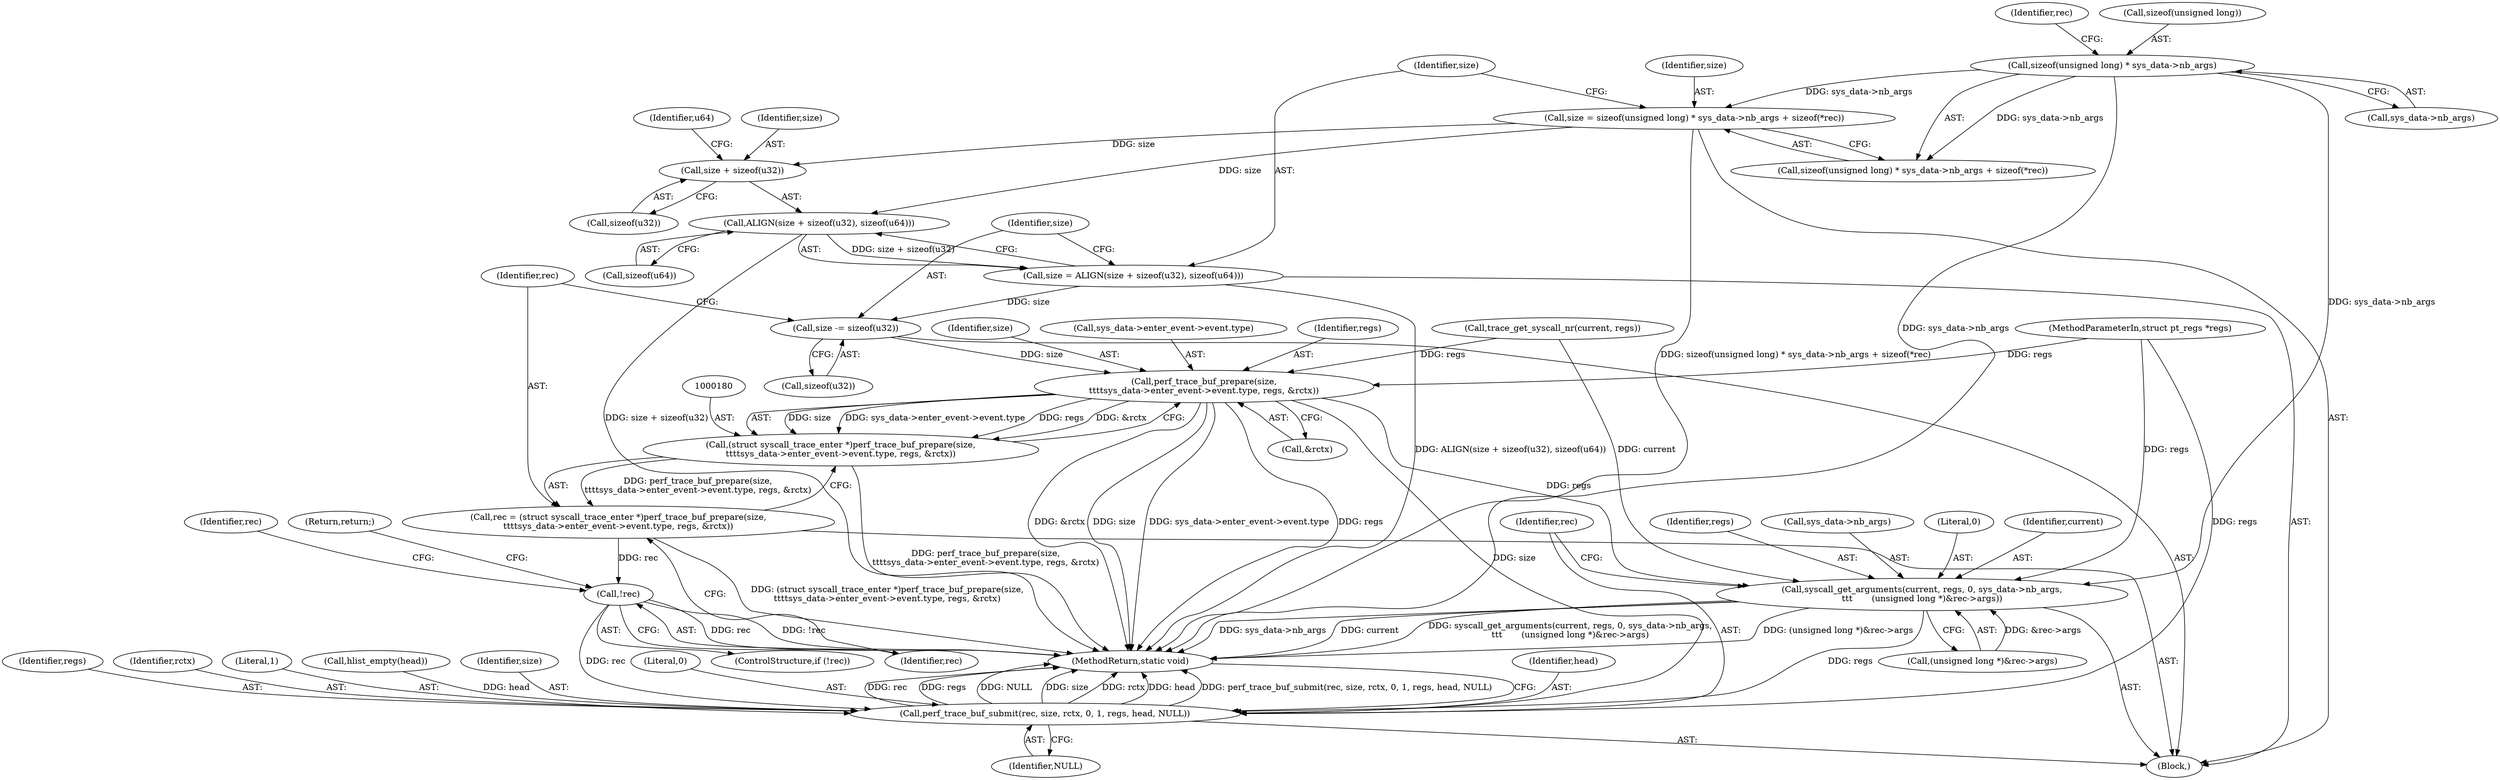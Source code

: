 digraph "0_linux_086ba77a6db00ed858ff07451bedee197df868c9_1@API" {
"1000152" [label="(Call,size = sizeof(unsigned long) * sys_data->nb_args + sizeof(*rec))"];
"1000155" [label="(Call,sizeof(unsigned long) * sys_data->nb_args)"];
"1000166" [label="(Call,ALIGN(size + sizeof(u32), sizeof(u64)))"];
"1000164" [label="(Call,size = ALIGN(size + sizeof(u32), sizeof(u64)))"];
"1000173" [label="(Call,size -= sizeof(u32))"];
"1000181" [label="(Call,perf_trace_buf_prepare(size,\n\t\t\t\tsys_data->enter_event->event.type, regs, &rctx))"];
"1000179" [label="(Call,(struct syscall_trace_enter *)perf_trace_buf_prepare(size,\n\t\t\t\tsys_data->enter_event->event.type, regs, &rctx))"];
"1000177" [label="(Call,rec = (struct syscall_trace_enter *)perf_trace_buf_prepare(size,\n\t\t\t\tsys_data->enter_event->event.type, regs, &rctx))"];
"1000194" [label="(Call,!rec)"];
"1000215" [label="(Call,perf_trace_buf_submit(rec, size, rctx, 0, 1, regs, head, NULL))"];
"1000202" [label="(Call,syscall_get_arguments(current, regs, 0, sys_data->nb_args,\n\t\t\t       (unsigned long *)&rec->args))"];
"1000167" [label="(Call,size + sizeof(u32))"];
"1000105" [label="(Block,)"];
"1000178" [label="(Identifier,rec)"];
"1000219" [label="(Literal,0)"];
"1000171" [label="(Call,sizeof(u64))"];
"1000195" [label="(Identifier,rec)"];
"1000202" [label="(Call,syscall_get_arguments(current, regs, 0, sys_data->nb_args,\n\t\t\t       (unsigned long *)&rec->args))"];
"1000216" [label="(Identifier,rec)"];
"1000163" [label="(Identifier,rec)"];
"1000191" [label="(Call,&rctx)"];
"1000169" [label="(Call,sizeof(u32))"];
"1000164" [label="(Call,size = ALIGN(size + sizeof(u32), sizeof(u64)))"];
"1000152" [label="(Call,size = sizeof(unsigned long) * sys_data->nb_args + sizeof(*rec))"];
"1000222" [label="(Identifier,head)"];
"1000166" [label="(Call,ALIGN(size + sizeof(u32), sizeof(u64)))"];
"1000182" [label="(Identifier,size)"];
"1000224" [label="(MethodReturn,static void)"];
"1000156" [label="(Call,sizeof(unsigned long))"];
"1000221" [label="(Identifier,regs)"];
"1000196" [label="(Return,return;)"];
"1000209" [label="(Call,(unsigned long *)&rec->args)"];
"1000153" [label="(Identifier,size)"];
"1000165" [label="(Identifier,size)"];
"1000174" [label="(Identifier,size)"];
"1000204" [label="(Identifier,regs)"];
"1000206" [label="(Call,sys_data->nb_args)"];
"1000205" [label="(Literal,0)"];
"1000218" [label="(Identifier,rctx)"];
"1000194" [label="(Call,!rec)"];
"1000215" [label="(Call,perf_trace_buf_submit(rec, size, rctx, 0, 1, regs, head, NULL))"];
"1000183" [label="(Call,sys_data->enter_event->event.type)"];
"1000220" [label="(Literal,1)"];
"1000179" [label="(Call,(struct syscall_trace_enter *)perf_trace_buf_prepare(size,\n\t\t\t\tsys_data->enter_event->event.type, regs, &rctx))"];
"1000173" [label="(Call,size -= sizeof(u32))"];
"1000167" [label="(Call,size + sizeof(u32))"];
"1000155" [label="(Call,sizeof(unsigned long) * sys_data->nb_args)"];
"1000203" [label="(Identifier,current)"];
"1000181" [label="(Call,perf_trace_buf_prepare(size,\n\t\t\t\tsys_data->enter_event->event.type, regs, &rctx))"];
"1000190" [label="(Identifier,regs)"];
"1000223" [label="(Identifier,NULL)"];
"1000158" [label="(Call,sys_data->nb_args)"];
"1000168" [label="(Identifier,size)"];
"1000154" [label="(Call,sizeof(unsigned long) * sys_data->nb_args + sizeof(*rec))"];
"1000175" [label="(Call,sizeof(u32))"];
"1000103" [label="(MethodParameterIn,struct pt_regs *regs)"];
"1000114" [label="(Call,trace_get_syscall_nr(current, regs))"];
"1000149" [label="(Call,hlist_empty(head))"];
"1000199" [label="(Identifier,rec)"];
"1000193" [label="(ControlStructure,if (!rec))"];
"1000177" [label="(Call,rec = (struct syscall_trace_enter *)perf_trace_buf_prepare(size,\n\t\t\t\tsys_data->enter_event->event.type, regs, &rctx))"];
"1000172" [label="(Identifier,u64)"];
"1000217" [label="(Identifier,size)"];
"1000152" -> "1000105"  [label="AST: "];
"1000152" -> "1000154"  [label="CFG: "];
"1000153" -> "1000152"  [label="AST: "];
"1000154" -> "1000152"  [label="AST: "];
"1000165" -> "1000152"  [label="CFG: "];
"1000152" -> "1000224"  [label="DDG: sizeof(unsigned long) * sys_data->nb_args + sizeof(*rec)"];
"1000155" -> "1000152"  [label="DDG: sys_data->nb_args"];
"1000152" -> "1000166"  [label="DDG: size"];
"1000152" -> "1000167"  [label="DDG: size"];
"1000155" -> "1000154"  [label="AST: "];
"1000155" -> "1000158"  [label="CFG: "];
"1000156" -> "1000155"  [label="AST: "];
"1000158" -> "1000155"  [label="AST: "];
"1000163" -> "1000155"  [label="CFG: "];
"1000155" -> "1000224"  [label="DDG: sys_data->nb_args"];
"1000155" -> "1000154"  [label="DDG: sys_data->nb_args"];
"1000155" -> "1000202"  [label="DDG: sys_data->nb_args"];
"1000166" -> "1000164"  [label="AST: "];
"1000166" -> "1000171"  [label="CFG: "];
"1000167" -> "1000166"  [label="AST: "];
"1000171" -> "1000166"  [label="AST: "];
"1000164" -> "1000166"  [label="CFG: "];
"1000166" -> "1000224"  [label="DDG: size + sizeof(u32)"];
"1000166" -> "1000164"  [label="DDG: size + sizeof(u32)"];
"1000164" -> "1000105"  [label="AST: "];
"1000165" -> "1000164"  [label="AST: "];
"1000174" -> "1000164"  [label="CFG: "];
"1000164" -> "1000224"  [label="DDG: ALIGN(size + sizeof(u32), sizeof(u64))"];
"1000164" -> "1000173"  [label="DDG: size"];
"1000173" -> "1000105"  [label="AST: "];
"1000173" -> "1000175"  [label="CFG: "];
"1000174" -> "1000173"  [label="AST: "];
"1000175" -> "1000173"  [label="AST: "];
"1000178" -> "1000173"  [label="CFG: "];
"1000173" -> "1000181"  [label="DDG: size"];
"1000181" -> "1000179"  [label="AST: "];
"1000181" -> "1000191"  [label="CFG: "];
"1000182" -> "1000181"  [label="AST: "];
"1000183" -> "1000181"  [label="AST: "];
"1000190" -> "1000181"  [label="AST: "];
"1000191" -> "1000181"  [label="AST: "];
"1000179" -> "1000181"  [label="CFG: "];
"1000181" -> "1000224"  [label="DDG: size"];
"1000181" -> "1000224"  [label="DDG: regs"];
"1000181" -> "1000224"  [label="DDG: &rctx"];
"1000181" -> "1000224"  [label="DDG: sys_data->enter_event->event.type"];
"1000181" -> "1000179"  [label="DDG: size"];
"1000181" -> "1000179"  [label="DDG: sys_data->enter_event->event.type"];
"1000181" -> "1000179"  [label="DDG: regs"];
"1000181" -> "1000179"  [label="DDG: &rctx"];
"1000114" -> "1000181"  [label="DDG: regs"];
"1000103" -> "1000181"  [label="DDG: regs"];
"1000181" -> "1000202"  [label="DDG: regs"];
"1000181" -> "1000215"  [label="DDG: size"];
"1000179" -> "1000177"  [label="AST: "];
"1000180" -> "1000179"  [label="AST: "];
"1000177" -> "1000179"  [label="CFG: "];
"1000179" -> "1000224"  [label="DDG: perf_trace_buf_prepare(size,\n\t\t\t\tsys_data->enter_event->event.type, regs, &rctx)"];
"1000179" -> "1000177"  [label="DDG: perf_trace_buf_prepare(size,\n\t\t\t\tsys_data->enter_event->event.type, regs, &rctx)"];
"1000177" -> "1000105"  [label="AST: "];
"1000178" -> "1000177"  [label="AST: "];
"1000195" -> "1000177"  [label="CFG: "];
"1000177" -> "1000224"  [label="DDG: (struct syscall_trace_enter *)perf_trace_buf_prepare(size,\n\t\t\t\tsys_data->enter_event->event.type, regs, &rctx)"];
"1000177" -> "1000194"  [label="DDG: rec"];
"1000194" -> "1000193"  [label="AST: "];
"1000194" -> "1000195"  [label="CFG: "];
"1000195" -> "1000194"  [label="AST: "];
"1000196" -> "1000194"  [label="CFG: "];
"1000199" -> "1000194"  [label="CFG: "];
"1000194" -> "1000224"  [label="DDG: !rec"];
"1000194" -> "1000224"  [label="DDG: rec"];
"1000194" -> "1000215"  [label="DDG: rec"];
"1000215" -> "1000105"  [label="AST: "];
"1000215" -> "1000223"  [label="CFG: "];
"1000216" -> "1000215"  [label="AST: "];
"1000217" -> "1000215"  [label="AST: "];
"1000218" -> "1000215"  [label="AST: "];
"1000219" -> "1000215"  [label="AST: "];
"1000220" -> "1000215"  [label="AST: "];
"1000221" -> "1000215"  [label="AST: "];
"1000222" -> "1000215"  [label="AST: "];
"1000223" -> "1000215"  [label="AST: "];
"1000224" -> "1000215"  [label="CFG: "];
"1000215" -> "1000224"  [label="DDG: rec"];
"1000215" -> "1000224"  [label="DDG: regs"];
"1000215" -> "1000224"  [label="DDG: NULL"];
"1000215" -> "1000224"  [label="DDG: size"];
"1000215" -> "1000224"  [label="DDG: rctx"];
"1000215" -> "1000224"  [label="DDG: head"];
"1000215" -> "1000224"  [label="DDG: perf_trace_buf_submit(rec, size, rctx, 0, 1, regs, head, NULL)"];
"1000202" -> "1000215"  [label="DDG: regs"];
"1000103" -> "1000215"  [label="DDG: regs"];
"1000149" -> "1000215"  [label="DDG: head"];
"1000202" -> "1000105"  [label="AST: "];
"1000202" -> "1000209"  [label="CFG: "];
"1000203" -> "1000202"  [label="AST: "];
"1000204" -> "1000202"  [label="AST: "];
"1000205" -> "1000202"  [label="AST: "];
"1000206" -> "1000202"  [label="AST: "];
"1000209" -> "1000202"  [label="AST: "];
"1000216" -> "1000202"  [label="CFG: "];
"1000202" -> "1000224"  [label="DDG: (unsigned long *)&rec->args"];
"1000202" -> "1000224"  [label="DDG: sys_data->nb_args"];
"1000202" -> "1000224"  [label="DDG: current"];
"1000202" -> "1000224"  [label="DDG: syscall_get_arguments(current, regs, 0, sys_data->nb_args,\n\t\t\t       (unsigned long *)&rec->args)"];
"1000114" -> "1000202"  [label="DDG: current"];
"1000103" -> "1000202"  [label="DDG: regs"];
"1000209" -> "1000202"  [label="DDG: &rec->args"];
"1000167" -> "1000169"  [label="CFG: "];
"1000168" -> "1000167"  [label="AST: "];
"1000169" -> "1000167"  [label="AST: "];
"1000172" -> "1000167"  [label="CFG: "];
}
